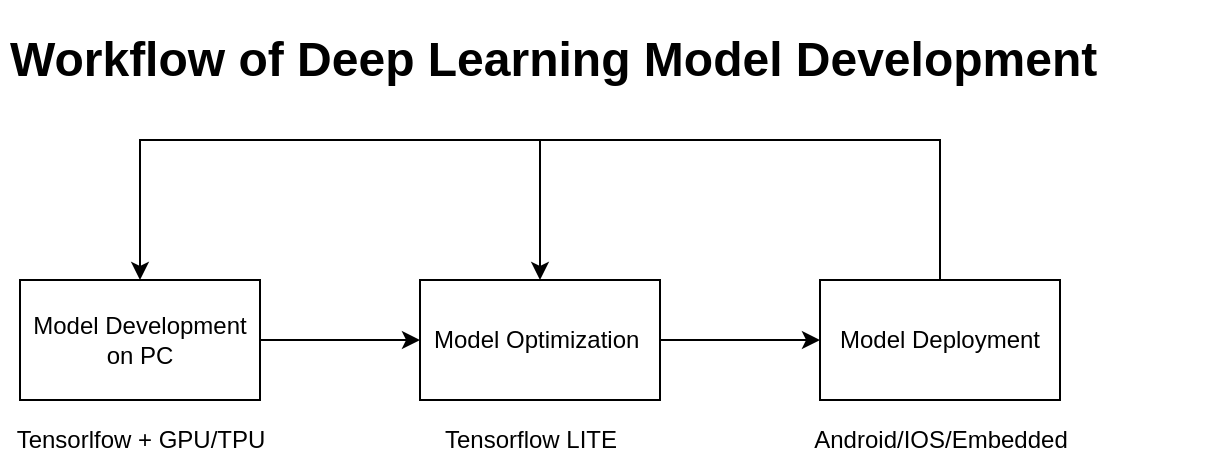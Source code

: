 <mxfile version="14.2.9" type="github">
  <diagram id="mCXQ_mmjeto5yuL0Vren" name="Page-1">
    <mxGraphModel dx="949" dy="601" grid="1" gridSize="10" guides="1" tooltips="1" connect="1" arrows="1" fold="1" page="1" pageScale="1" pageWidth="850" pageHeight="1100" math="0" shadow="0">
      <root>
        <mxCell id="0" />
        <mxCell id="1" parent="0" />
        <mxCell id="uPJBNxyowQSizIed1Nad-12" value="" style="group" vertex="1" connectable="0" parent="1">
          <mxGeometry x="90" y="120" width="540" height="160" as="geometry" />
        </mxCell>
        <mxCell id="uPJBNxyowQSizIed1Nad-1" value="Model Development on PC" style="rounded=0;whiteSpace=wrap;html=1;" vertex="1" parent="uPJBNxyowQSizIed1Nad-12">
          <mxGeometry x="10" y="70" width="120" height="60" as="geometry" />
        </mxCell>
        <mxCell id="uPJBNxyowQSizIed1Nad-2" value="Model Optimization&amp;nbsp;" style="whiteSpace=wrap;html=1;rounded=0;" vertex="1" parent="uPJBNxyowQSizIed1Nad-12">
          <mxGeometry x="210" y="70" width="120" height="60" as="geometry" />
        </mxCell>
        <mxCell id="uPJBNxyowQSizIed1Nad-3" value="" style="edgeStyle=orthogonalEdgeStyle;rounded=0;orthogonalLoop=1;jettySize=auto;html=1;" edge="1" parent="uPJBNxyowQSizIed1Nad-12" source="uPJBNxyowQSizIed1Nad-1" target="uPJBNxyowQSizIed1Nad-2">
          <mxGeometry relative="1" as="geometry" />
        </mxCell>
        <mxCell id="uPJBNxyowQSizIed1Nad-6" style="edgeStyle=orthogonalEdgeStyle;rounded=0;orthogonalLoop=1;jettySize=auto;html=1;exitX=0.5;exitY=0;exitDx=0;exitDy=0;entryX=0.5;entryY=0;entryDx=0;entryDy=0;" edge="1" parent="uPJBNxyowQSizIed1Nad-12" source="uPJBNxyowQSizIed1Nad-4" target="uPJBNxyowQSizIed1Nad-1">
          <mxGeometry relative="1" as="geometry">
            <Array as="points">
              <mxPoint x="470" />
              <mxPoint x="70" />
            </Array>
          </mxGeometry>
        </mxCell>
        <mxCell id="uPJBNxyowQSizIed1Nad-8" style="edgeStyle=orthogonalEdgeStyle;rounded=0;orthogonalLoop=1;jettySize=auto;html=1;exitX=0.5;exitY=0;exitDx=0;exitDy=0;entryX=0.5;entryY=0;entryDx=0;entryDy=0;" edge="1" parent="uPJBNxyowQSizIed1Nad-12" source="uPJBNxyowQSizIed1Nad-4" target="uPJBNxyowQSizIed1Nad-2">
          <mxGeometry relative="1" as="geometry">
            <Array as="points">
              <mxPoint x="470" />
              <mxPoint x="270" />
            </Array>
          </mxGeometry>
        </mxCell>
        <mxCell id="uPJBNxyowQSizIed1Nad-4" value="Model Deployment" style="whiteSpace=wrap;html=1;rounded=0;" vertex="1" parent="uPJBNxyowQSizIed1Nad-12">
          <mxGeometry x="410" y="70" width="120" height="60" as="geometry" />
        </mxCell>
        <mxCell id="uPJBNxyowQSizIed1Nad-5" value="" style="edgeStyle=orthogonalEdgeStyle;rounded=0;orthogonalLoop=1;jettySize=auto;html=1;" edge="1" parent="uPJBNxyowQSizIed1Nad-12" source="uPJBNxyowQSizIed1Nad-2" target="uPJBNxyowQSizIed1Nad-4">
          <mxGeometry relative="1" as="geometry" />
        </mxCell>
        <mxCell id="uPJBNxyowQSizIed1Nad-9" value="Tensorlfow + GPU/TPU" style="text;html=1;align=center;verticalAlign=middle;resizable=0;points=[];autosize=1;" vertex="1" parent="uPJBNxyowQSizIed1Nad-12">
          <mxGeometry y="140" width="140" height="20" as="geometry" />
        </mxCell>
        <mxCell id="uPJBNxyowQSizIed1Nad-10" value="Tensorflow LITE" style="text;html=1;align=center;verticalAlign=middle;resizable=0;points=[];autosize=1;" vertex="1" parent="uPJBNxyowQSizIed1Nad-12">
          <mxGeometry x="215" y="140" width="100" height="20" as="geometry" />
        </mxCell>
        <mxCell id="uPJBNxyowQSizIed1Nad-11" value="Android/IOS/Embedded" style="text;html=1;align=center;verticalAlign=middle;resizable=0;points=[];autosize=1;" vertex="1" parent="uPJBNxyowQSizIed1Nad-12">
          <mxGeometry x="400" y="140" width="140" height="20" as="geometry" />
        </mxCell>
        <mxCell id="uPJBNxyowQSizIed1Nad-13" value="&lt;h1&gt;Workflow of Deep Learning Model Development&lt;/h1&gt;" style="text;html=1;strokeColor=none;fillColor=none;spacing=5;spacingTop=-20;whiteSpace=wrap;overflow=hidden;rounded=0;" vertex="1" parent="1">
          <mxGeometry x="90" y="60" width="610" height="120" as="geometry" />
        </mxCell>
      </root>
    </mxGraphModel>
  </diagram>
</mxfile>
